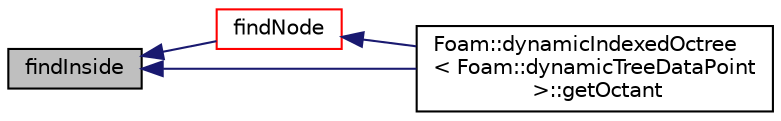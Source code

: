 digraph "findInside"
{
  bgcolor="transparent";
  edge [fontname="Helvetica",fontsize="10",labelfontname="Helvetica",labelfontsize="10"];
  node [fontname="Helvetica",fontsize="10",shape=record];
  rankdir="LR";
  Node1 [label="findInside",height=0.2,width=0.4,color="black", fillcolor="grey75", style="filled", fontcolor="black"];
  Node1 -> Node2 [dir="back",color="midnightblue",fontsize="10",style="solid",fontname="Helvetica"];
  Node2 [label="findNode",height=0.2,width=0.4,color="red",URL="$a00610.html#a4ee0df4d485297e359e329490917973b",tooltip="Find deepest node (as parent+octant) containing point. Starts. "];
  Node2 -> Node3 [dir="back",color="midnightblue",fontsize="10",style="solid",fontname="Helvetica"];
  Node3 [label="Foam::dynamicIndexedOctree\l\< Foam::dynamicTreeDataPoint\l \>::getOctant",height=0.2,width=0.4,color="black",URL="$a00610.html#a36994951ee6485ae76d974d51f6fc871"];
  Node1 -> Node3 [dir="back",color="midnightblue",fontsize="10",style="solid",fontname="Helvetica"];
}
